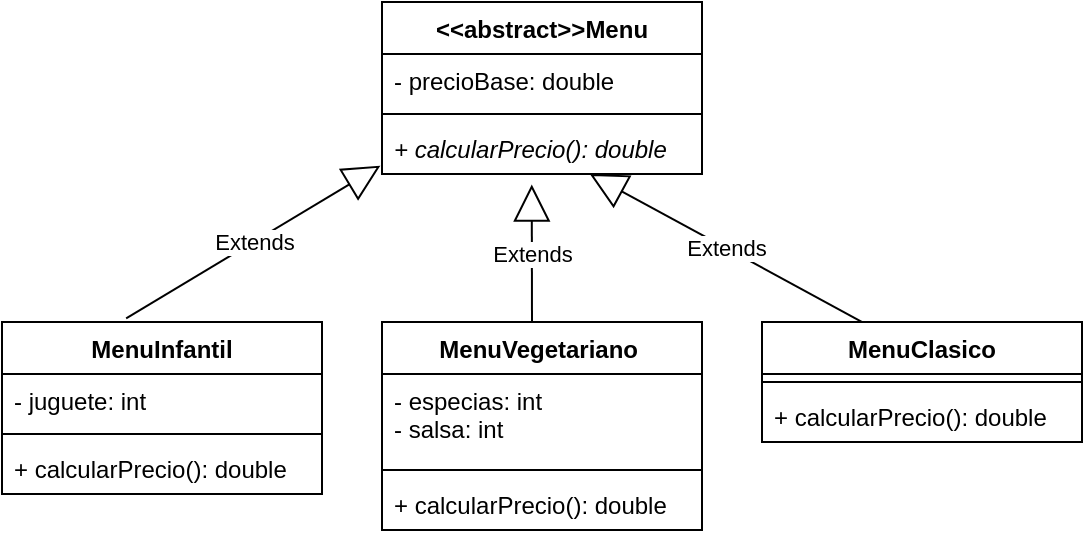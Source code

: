 <mxfile version="18.0.5" type="device"><diagram id="eH9OgbPmnyJqytuqHOCR" name="Page-1"><mxGraphModel dx="898" dy="481" grid="1" gridSize="10" guides="1" tooltips="1" connect="1" arrows="1" fold="1" page="1" pageScale="1" pageWidth="850" pageHeight="1100" math="0" shadow="0"><root><mxCell id="0"/><mxCell id="1" parent="0"/><mxCell id="tT3yAO-lemme_-sea_se-1" value="&lt;&lt;abstract&gt;&gt;Menu" style="swimlane;fontStyle=1;align=center;verticalAlign=top;childLayout=stackLayout;horizontal=1;startSize=26;horizontalStack=0;resizeParent=1;resizeParentMax=0;resizeLast=0;collapsible=1;marginBottom=0;" vertex="1" parent="1"><mxGeometry x="350" y="90" width="160" height="86" as="geometry"/></mxCell><mxCell id="tT3yAO-lemme_-sea_se-2" value="- precioBase: double" style="text;strokeColor=none;fillColor=none;align=left;verticalAlign=top;spacingLeft=4;spacingRight=4;overflow=hidden;rotatable=0;points=[[0,0.5],[1,0.5]];portConstraint=eastwest;" vertex="1" parent="tT3yAO-lemme_-sea_se-1"><mxGeometry y="26" width="160" height="26" as="geometry"/></mxCell><mxCell id="tT3yAO-lemme_-sea_se-3" value="" style="line;strokeWidth=1;fillColor=none;align=left;verticalAlign=middle;spacingTop=-1;spacingLeft=3;spacingRight=3;rotatable=0;labelPosition=right;points=[];portConstraint=eastwest;" vertex="1" parent="tT3yAO-lemme_-sea_se-1"><mxGeometry y="52" width="160" height="8" as="geometry"/></mxCell><mxCell id="tT3yAO-lemme_-sea_se-4" value="+ calcularPrecio(): double" style="text;strokeColor=none;fillColor=none;align=left;verticalAlign=top;spacingLeft=4;spacingRight=4;overflow=hidden;rotatable=0;points=[[0,0.5],[1,0.5]];portConstraint=eastwest;fontStyle=2" vertex="1" parent="tT3yAO-lemme_-sea_se-1"><mxGeometry y="60" width="160" height="26" as="geometry"/></mxCell><mxCell id="tT3yAO-lemme_-sea_se-5" value="MenuInfantil" style="swimlane;fontStyle=1;align=center;verticalAlign=top;childLayout=stackLayout;horizontal=1;startSize=26;horizontalStack=0;resizeParent=1;resizeParentMax=0;resizeLast=0;collapsible=1;marginBottom=0;" vertex="1" parent="1"><mxGeometry x="160" y="250" width="160" height="86" as="geometry"/></mxCell><mxCell id="tT3yAO-lemme_-sea_se-6" value="- juguete: int" style="text;strokeColor=none;fillColor=none;align=left;verticalAlign=top;spacingLeft=4;spacingRight=4;overflow=hidden;rotatable=0;points=[[0,0.5],[1,0.5]];portConstraint=eastwest;" vertex="1" parent="tT3yAO-lemme_-sea_se-5"><mxGeometry y="26" width="160" height="26" as="geometry"/></mxCell><mxCell id="tT3yAO-lemme_-sea_se-7" value="" style="line;strokeWidth=1;fillColor=none;align=left;verticalAlign=middle;spacingTop=-1;spacingLeft=3;spacingRight=3;rotatable=0;labelPosition=right;points=[];portConstraint=eastwest;" vertex="1" parent="tT3yAO-lemme_-sea_se-5"><mxGeometry y="52" width="160" height="8" as="geometry"/></mxCell><mxCell id="tT3yAO-lemme_-sea_se-8" value="+ calcularPrecio(): double" style="text;strokeColor=none;fillColor=none;align=left;verticalAlign=top;spacingLeft=4;spacingRight=4;overflow=hidden;rotatable=0;points=[[0,0.5],[1,0.5]];portConstraint=eastwest;" vertex="1" parent="tT3yAO-lemme_-sea_se-5"><mxGeometry y="60" width="160" height="26" as="geometry"/></mxCell><mxCell id="tT3yAO-lemme_-sea_se-9" value="MenuVegetariano " style="swimlane;fontStyle=1;align=center;verticalAlign=top;childLayout=stackLayout;horizontal=1;startSize=26;horizontalStack=0;resizeParent=1;resizeParentMax=0;resizeLast=0;collapsible=1;marginBottom=0;" vertex="1" parent="1"><mxGeometry x="350" y="250" width="160" height="104" as="geometry"/></mxCell><mxCell id="tT3yAO-lemme_-sea_se-10" value="- especias: int&#10;- salsa: int" style="text;strokeColor=none;fillColor=none;align=left;verticalAlign=top;spacingLeft=4;spacingRight=4;overflow=hidden;rotatable=0;points=[[0,0.5],[1,0.5]];portConstraint=eastwest;" vertex="1" parent="tT3yAO-lemme_-sea_se-9"><mxGeometry y="26" width="160" height="44" as="geometry"/></mxCell><mxCell id="tT3yAO-lemme_-sea_se-11" value="" style="line;strokeWidth=1;fillColor=none;align=left;verticalAlign=middle;spacingTop=-1;spacingLeft=3;spacingRight=3;rotatable=0;labelPosition=right;points=[];portConstraint=eastwest;" vertex="1" parent="tT3yAO-lemme_-sea_se-9"><mxGeometry y="70" width="160" height="8" as="geometry"/></mxCell><mxCell id="tT3yAO-lemme_-sea_se-12" value="+ calcularPrecio(): double" style="text;strokeColor=none;fillColor=none;align=left;verticalAlign=top;spacingLeft=4;spacingRight=4;overflow=hidden;rotatable=0;points=[[0,0.5],[1,0.5]];portConstraint=eastwest;" vertex="1" parent="tT3yAO-lemme_-sea_se-9"><mxGeometry y="78" width="160" height="26" as="geometry"/></mxCell><mxCell id="tT3yAO-lemme_-sea_se-13" value="MenuClasico" style="swimlane;fontStyle=1;align=center;verticalAlign=top;childLayout=stackLayout;horizontal=1;startSize=26;horizontalStack=0;resizeParent=1;resizeParentMax=0;resizeLast=0;collapsible=1;marginBottom=0;" vertex="1" parent="1"><mxGeometry x="540" y="250" width="160" height="60" as="geometry"/></mxCell><mxCell id="tT3yAO-lemme_-sea_se-15" value="" style="line;strokeWidth=1;fillColor=none;align=left;verticalAlign=middle;spacingTop=-1;spacingLeft=3;spacingRight=3;rotatable=0;labelPosition=right;points=[];portConstraint=eastwest;" vertex="1" parent="tT3yAO-lemme_-sea_se-13"><mxGeometry y="26" width="160" height="8" as="geometry"/></mxCell><mxCell id="tT3yAO-lemme_-sea_se-16" value="+ calcularPrecio(): double" style="text;strokeColor=none;fillColor=none;align=left;verticalAlign=top;spacingLeft=4;spacingRight=4;overflow=hidden;rotatable=0;points=[[0,0.5],[1,0.5]];portConstraint=eastwest;" vertex="1" parent="tT3yAO-lemme_-sea_se-13"><mxGeometry y="34" width="160" height="26" as="geometry"/></mxCell><mxCell id="tT3yAO-lemme_-sea_se-17" value="Extends" style="endArrow=block;endSize=16;endFill=0;html=1;rounded=0;exitX=0.388;exitY=-0.021;exitDx=0;exitDy=0;exitPerimeter=0;entryX=-0.005;entryY=0.839;entryDx=0;entryDy=0;entryPerimeter=0;" edge="1" parent="1" source="tT3yAO-lemme_-sea_se-5" target="tT3yAO-lemme_-sea_se-4"><mxGeometry width="160" relative="1" as="geometry"><mxPoint x="220" y="210" as="sourcePoint"/><mxPoint x="380" y="210" as="targetPoint"/></mxGeometry></mxCell><mxCell id="tT3yAO-lemme_-sea_se-18" value="Extends" style="endArrow=block;endSize=16;endFill=0;html=1;rounded=0;exitX=0.388;exitY=-0.021;exitDx=0;exitDy=0;exitPerimeter=0;entryX=0.468;entryY=1.203;entryDx=0;entryDy=0;entryPerimeter=0;" edge="1" parent="1" target="tT3yAO-lemme_-sea_se-4"><mxGeometry width="160" relative="1" as="geometry"><mxPoint x="425.0" y="250.004" as="sourcePoint"/><mxPoint x="565.24" y="180.904" as="targetPoint"/></mxGeometry></mxCell><mxCell id="tT3yAO-lemme_-sea_se-19" value="Extends" style="endArrow=block;endSize=16;endFill=0;html=1;rounded=0;exitX=0.388;exitY=-0.021;exitDx=0;exitDy=0;exitPerimeter=0;" edge="1" parent="1" target="tT3yAO-lemme_-sea_se-4"><mxGeometry width="160" relative="1" as="geometry"><mxPoint x="590.12" y="250.004" as="sourcePoint"/><mxPoint x="490" y="180" as="targetPoint"/></mxGeometry></mxCell></root></mxGraphModel></diagram></mxfile>
